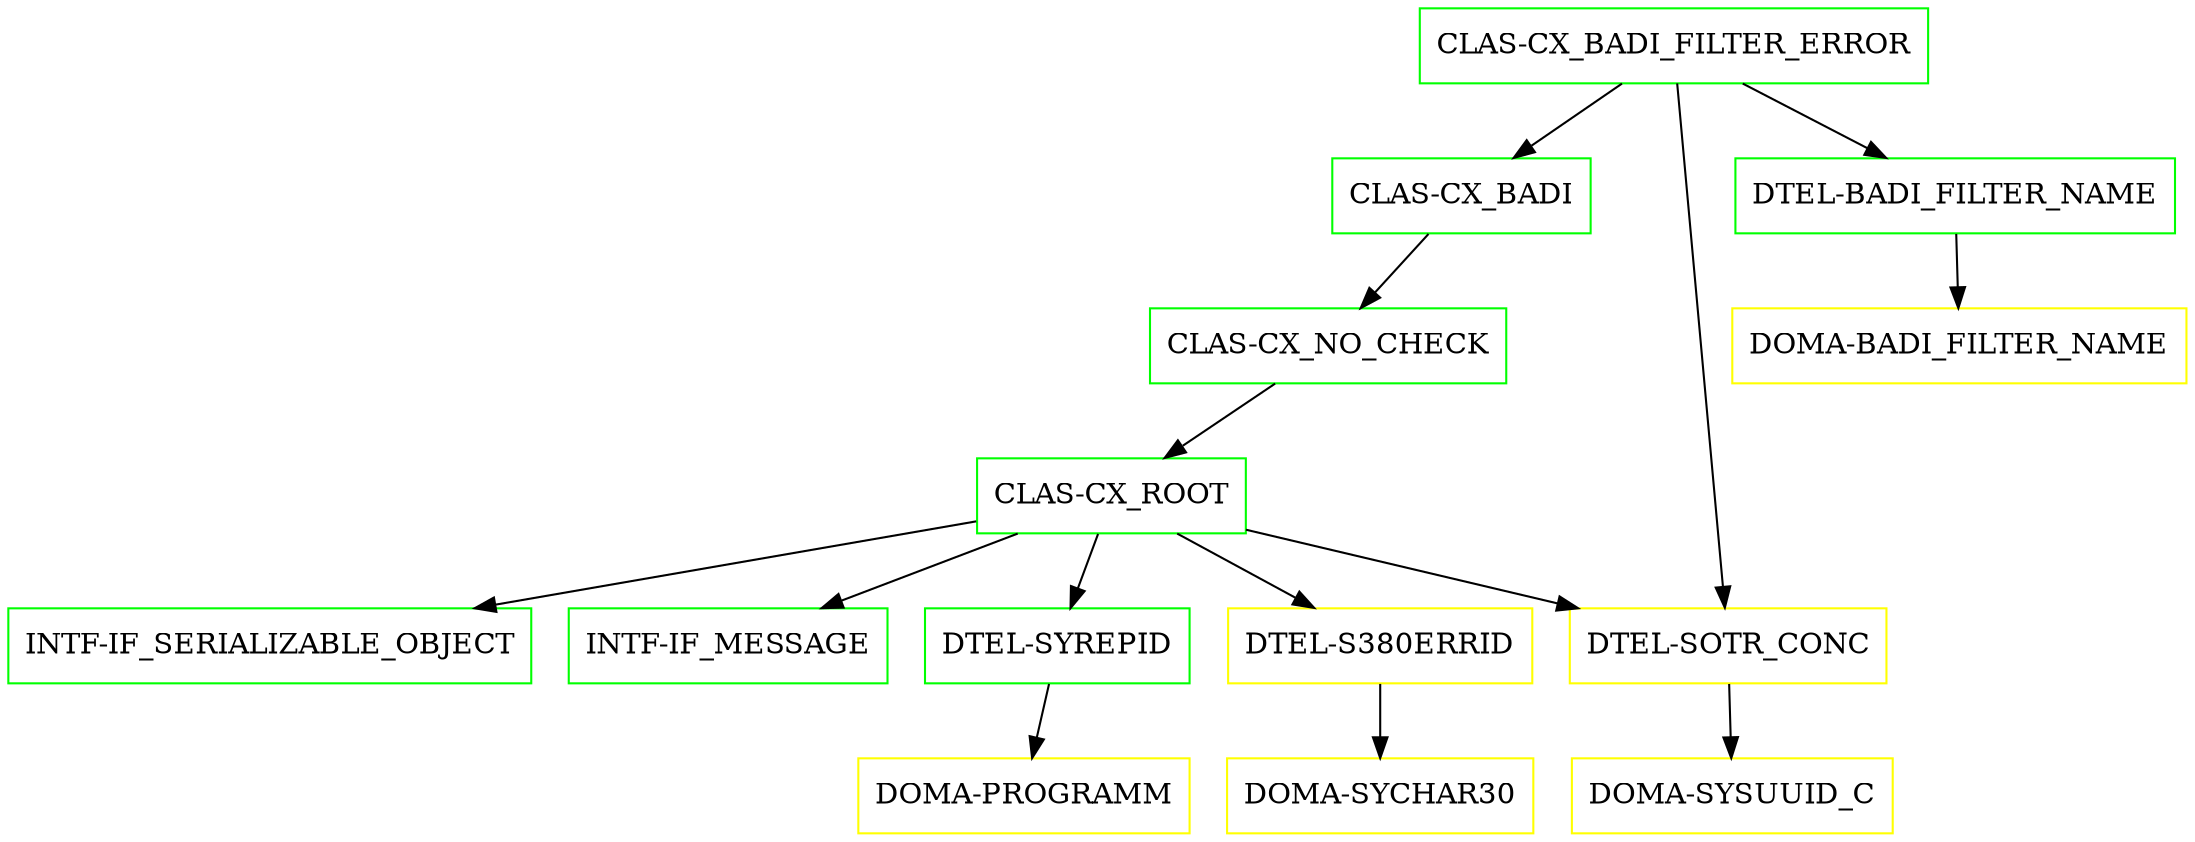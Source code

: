digraph G {
  "CLAS-CX_BADI_FILTER_ERROR" [shape=box,color=green];
  "CLAS-CX_BADI" [shape=box,color=green,URL="./CLAS_CX_BADI.html"];
  "CLAS-CX_NO_CHECK" [shape=box,color=green,URL="./CLAS_CX_NO_CHECK.html"];
  "CLAS-CX_ROOT" [shape=box,color=green,URL="./CLAS_CX_ROOT.html"];
  "INTF-IF_SERIALIZABLE_OBJECT" [shape=box,color=green,URL="./INTF_IF_SERIALIZABLE_OBJECT.html"];
  "INTF-IF_MESSAGE" [shape=box,color=green,URL="./INTF_IF_MESSAGE.html"];
  "DTEL-SYREPID" [shape=box,color=green,URL="./DTEL_SYREPID.html"];
  "DOMA-PROGRAMM" [shape=box,color=yellow,URL="./DOMA_PROGRAMM.html"];
  "DTEL-S380ERRID" [shape=box,color=yellow,URL="./DTEL_S380ERRID.html"];
  "DOMA-SYCHAR30" [shape=box,color=yellow,URL="./DOMA_SYCHAR30.html"];
  "DTEL-SOTR_CONC" [shape=box,color=yellow,URL="./DTEL_SOTR_CONC.html"];
  "DOMA-SYSUUID_C" [shape=box,color=yellow,URL="./DOMA_SYSUUID_C.html"];
  "DTEL-BADI_FILTER_NAME" [shape=box,color=green,URL="./DTEL_BADI_FILTER_NAME.html"];
  "DOMA-BADI_FILTER_NAME" [shape=box,color=yellow,URL="./DOMA_BADI_FILTER_NAME.html"];
  "CLAS-CX_BADI_FILTER_ERROR" -> "DTEL-SOTR_CONC";
  "CLAS-CX_BADI_FILTER_ERROR" -> "DTEL-BADI_FILTER_NAME";
  "CLAS-CX_BADI_FILTER_ERROR" -> "CLAS-CX_BADI";
  "CLAS-CX_BADI" -> "CLAS-CX_NO_CHECK";
  "CLAS-CX_NO_CHECK" -> "CLAS-CX_ROOT";
  "CLAS-CX_ROOT" -> "DTEL-SOTR_CONC";
  "CLAS-CX_ROOT" -> "DTEL-S380ERRID";
  "CLAS-CX_ROOT" -> "DTEL-SYREPID";
  "CLAS-CX_ROOT" -> "INTF-IF_MESSAGE";
  "CLAS-CX_ROOT" -> "INTF-IF_SERIALIZABLE_OBJECT";
  "DTEL-SYREPID" -> "DOMA-PROGRAMM";
  "DTEL-S380ERRID" -> "DOMA-SYCHAR30";
  "DTEL-SOTR_CONC" -> "DOMA-SYSUUID_C";
  "DTEL-BADI_FILTER_NAME" -> "DOMA-BADI_FILTER_NAME";
}
